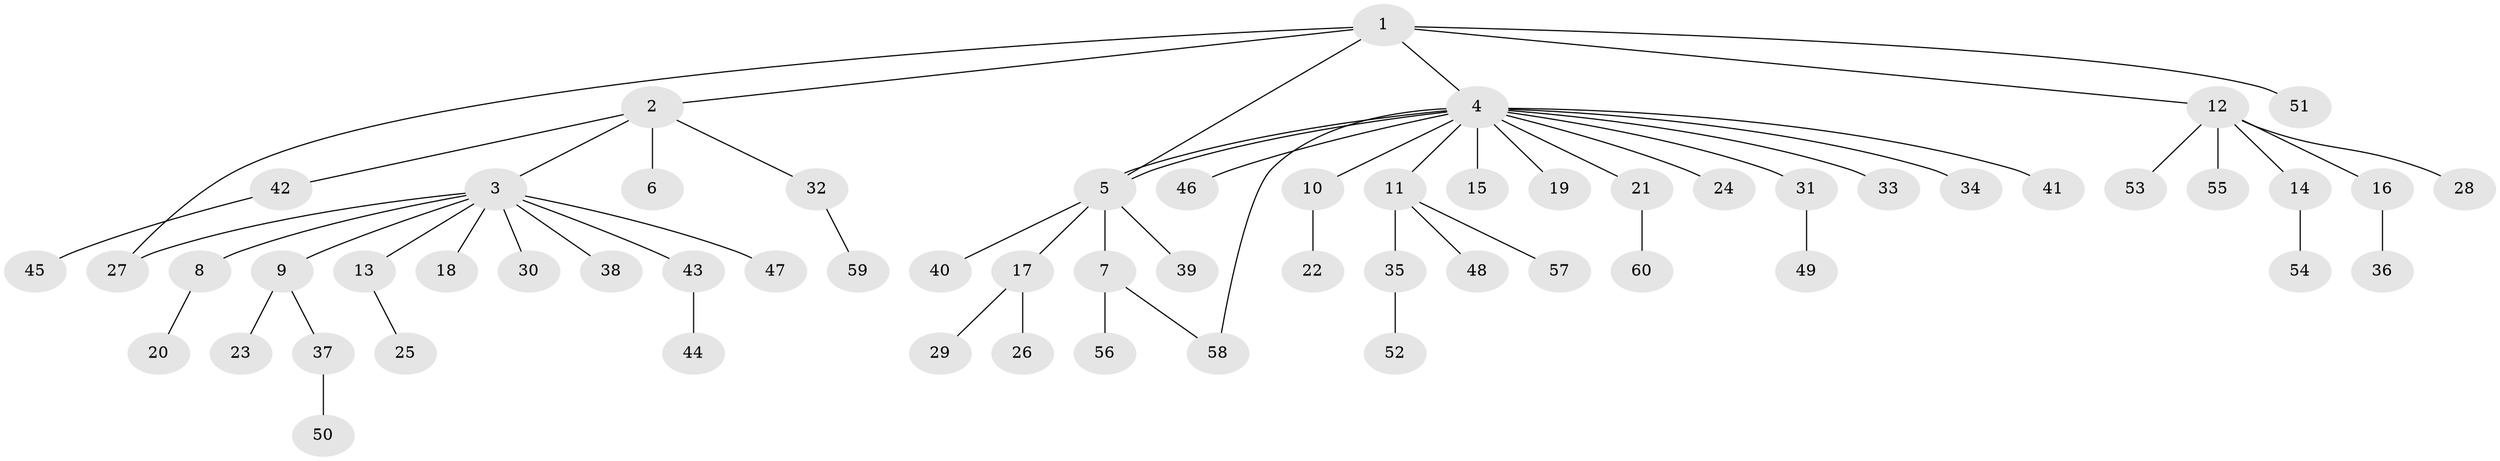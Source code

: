 // Generated by graph-tools (version 1.1) at 2025/11/02/27/25 16:11:10]
// undirected, 60 vertices, 63 edges
graph export_dot {
graph [start="1"]
  node [color=gray90,style=filled];
  1;
  2;
  3;
  4;
  5;
  6;
  7;
  8;
  9;
  10;
  11;
  12;
  13;
  14;
  15;
  16;
  17;
  18;
  19;
  20;
  21;
  22;
  23;
  24;
  25;
  26;
  27;
  28;
  29;
  30;
  31;
  32;
  33;
  34;
  35;
  36;
  37;
  38;
  39;
  40;
  41;
  42;
  43;
  44;
  45;
  46;
  47;
  48;
  49;
  50;
  51;
  52;
  53;
  54;
  55;
  56;
  57;
  58;
  59;
  60;
  1 -- 2;
  1 -- 4;
  1 -- 5;
  1 -- 12;
  1 -- 27;
  1 -- 51;
  2 -- 3;
  2 -- 6;
  2 -- 32;
  2 -- 42;
  3 -- 8;
  3 -- 9;
  3 -- 13;
  3 -- 18;
  3 -- 27;
  3 -- 30;
  3 -- 38;
  3 -- 43;
  3 -- 47;
  4 -- 5;
  4 -- 5;
  4 -- 10;
  4 -- 11;
  4 -- 15;
  4 -- 19;
  4 -- 21;
  4 -- 24;
  4 -- 31;
  4 -- 33;
  4 -- 34;
  4 -- 41;
  4 -- 46;
  4 -- 58;
  5 -- 7;
  5 -- 17;
  5 -- 39;
  5 -- 40;
  7 -- 56;
  7 -- 58;
  8 -- 20;
  9 -- 23;
  9 -- 37;
  10 -- 22;
  11 -- 35;
  11 -- 48;
  11 -- 57;
  12 -- 14;
  12 -- 16;
  12 -- 28;
  12 -- 53;
  12 -- 55;
  13 -- 25;
  14 -- 54;
  16 -- 36;
  17 -- 26;
  17 -- 29;
  21 -- 60;
  31 -- 49;
  32 -- 59;
  35 -- 52;
  37 -- 50;
  42 -- 45;
  43 -- 44;
}
